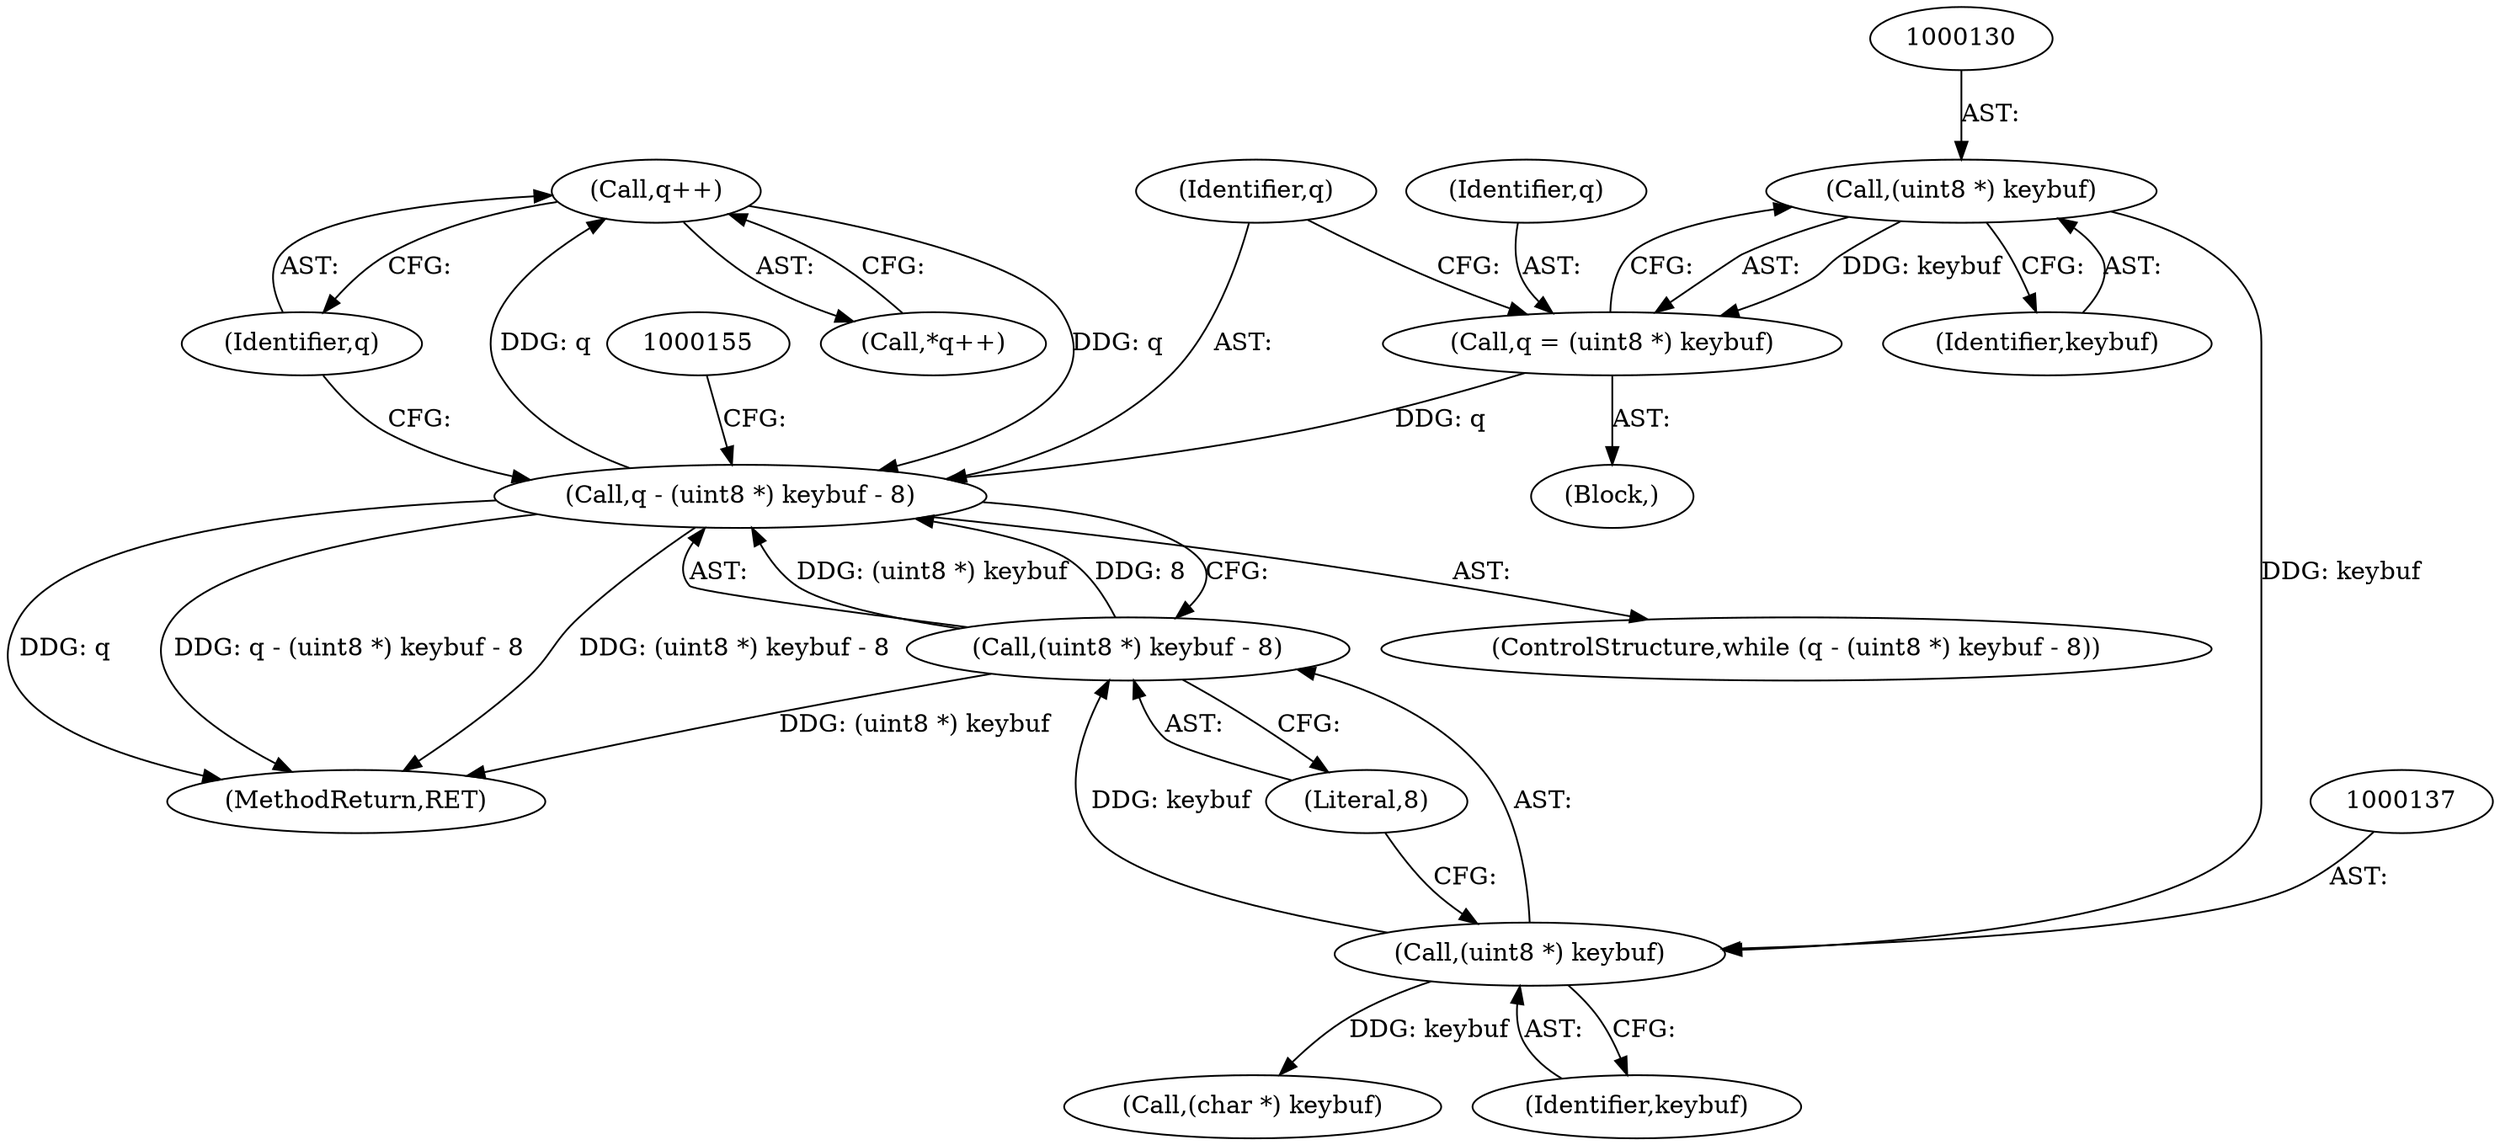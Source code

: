 digraph "1_postgresql_932ded2ed51e8333852e370c7a6dad75d9f236f9@pointer" {
"1000144" [label="(Call,q++)"];
"1000133" [label="(Call,q - (uint8 *) keybuf - 8)"];
"1000144" [label="(Call,q++)"];
"1000127" [label="(Call,q = (uint8 *) keybuf)"];
"1000129" [label="(Call,(uint8 *) keybuf)"];
"1000135" [label="(Call,(uint8 *) keybuf - 8)"];
"1000136" [label="(Call,(uint8 *) keybuf)"];
"1000133" [label="(Call,q - (uint8 *) keybuf - 8)"];
"1000475" [label="(MethodReturn,RET)"];
"1000135" [label="(Call,(uint8 *) keybuf - 8)"];
"1000112" [label="(Block,)"];
"1000144" [label="(Call,q++)"];
"1000131" [label="(Identifier,keybuf)"];
"1000154" [label="(Call,(char *) keybuf)"];
"1000145" [label="(Identifier,q)"];
"1000139" [label="(Literal,8)"];
"1000132" [label="(ControlStructure,while (q - (uint8 *) keybuf - 8))"];
"1000129" [label="(Call,(uint8 *) keybuf)"];
"1000134" [label="(Identifier,q)"];
"1000127" [label="(Call,q = (uint8 *) keybuf)"];
"1000128" [label="(Identifier,q)"];
"1000138" [label="(Identifier,keybuf)"];
"1000136" [label="(Call,(uint8 *) keybuf)"];
"1000143" [label="(Call,*q++)"];
"1000144" -> "1000143"  [label="AST: "];
"1000144" -> "1000145"  [label="CFG: "];
"1000145" -> "1000144"  [label="AST: "];
"1000143" -> "1000144"  [label="CFG: "];
"1000144" -> "1000133"  [label="DDG: q"];
"1000133" -> "1000144"  [label="DDG: q"];
"1000133" -> "1000132"  [label="AST: "];
"1000133" -> "1000135"  [label="CFG: "];
"1000134" -> "1000133"  [label="AST: "];
"1000135" -> "1000133"  [label="AST: "];
"1000145" -> "1000133"  [label="CFG: "];
"1000155" -> "1000133"  [label="CFG: "];
"1000133" -> "1000475"  [label="DDG: q"];
"1000133" -> "1000475"  [label="DDG: q - (uint8 *) keybuf - 8"];
"1000133" -> "1000475"  [label="DDG: (uint8 *) keybuf - 8"];
"1000127" -> "1000133"  [label="DDG: q"];
"1000135" -> "1000133"  [label="DDG: (uint8 *) keybuf"];
"1000135" -> "1000133"  [label="DDG: 8"];
"1000127" -> "1000112"  [label="AST: "];
"1000127" -> "1000129"  [label="CFG: "];
"1000128" -> "1000127"  [label="AST: "];
"1000129" -> "1000127"  [label="AST: "];
"1000134" -> "1000127"  [label="CFG: "];
"1000129" -> "1000127"  [label="DDG: keybuf"];
"1000129" -> "1000131"  [label="CFG: "];
"1000130" -> "1000129"  [label="AST: "];
"1000131" -> "1000129"  [label="AST: "];
"1000129" -> "1000136"  [label="DDG: keybuf"];
"1000135" -> "1000139"  [label="CFG: "];
"1000136" -> "1000135"  [label="AST: "];
"1000139" -> "1000135"  [label="AST: "];
"1000135" -> "1000475"  [label="DDG: (uint8 *) keybuf"];
"1000136" -> "1000135"  [label="DDG: keybuf"];
"1000136" -> "1000138"  [label="CFG: "];
"1000137" -> "1000136"  [label="AST: "];
"1000138" -> "1000136"  [label="AST: "];
"1000139" -> "1000136"  [label="CFG: "];
"1000136" -> "1000154"  [label="DDG: keybuf"];
}
